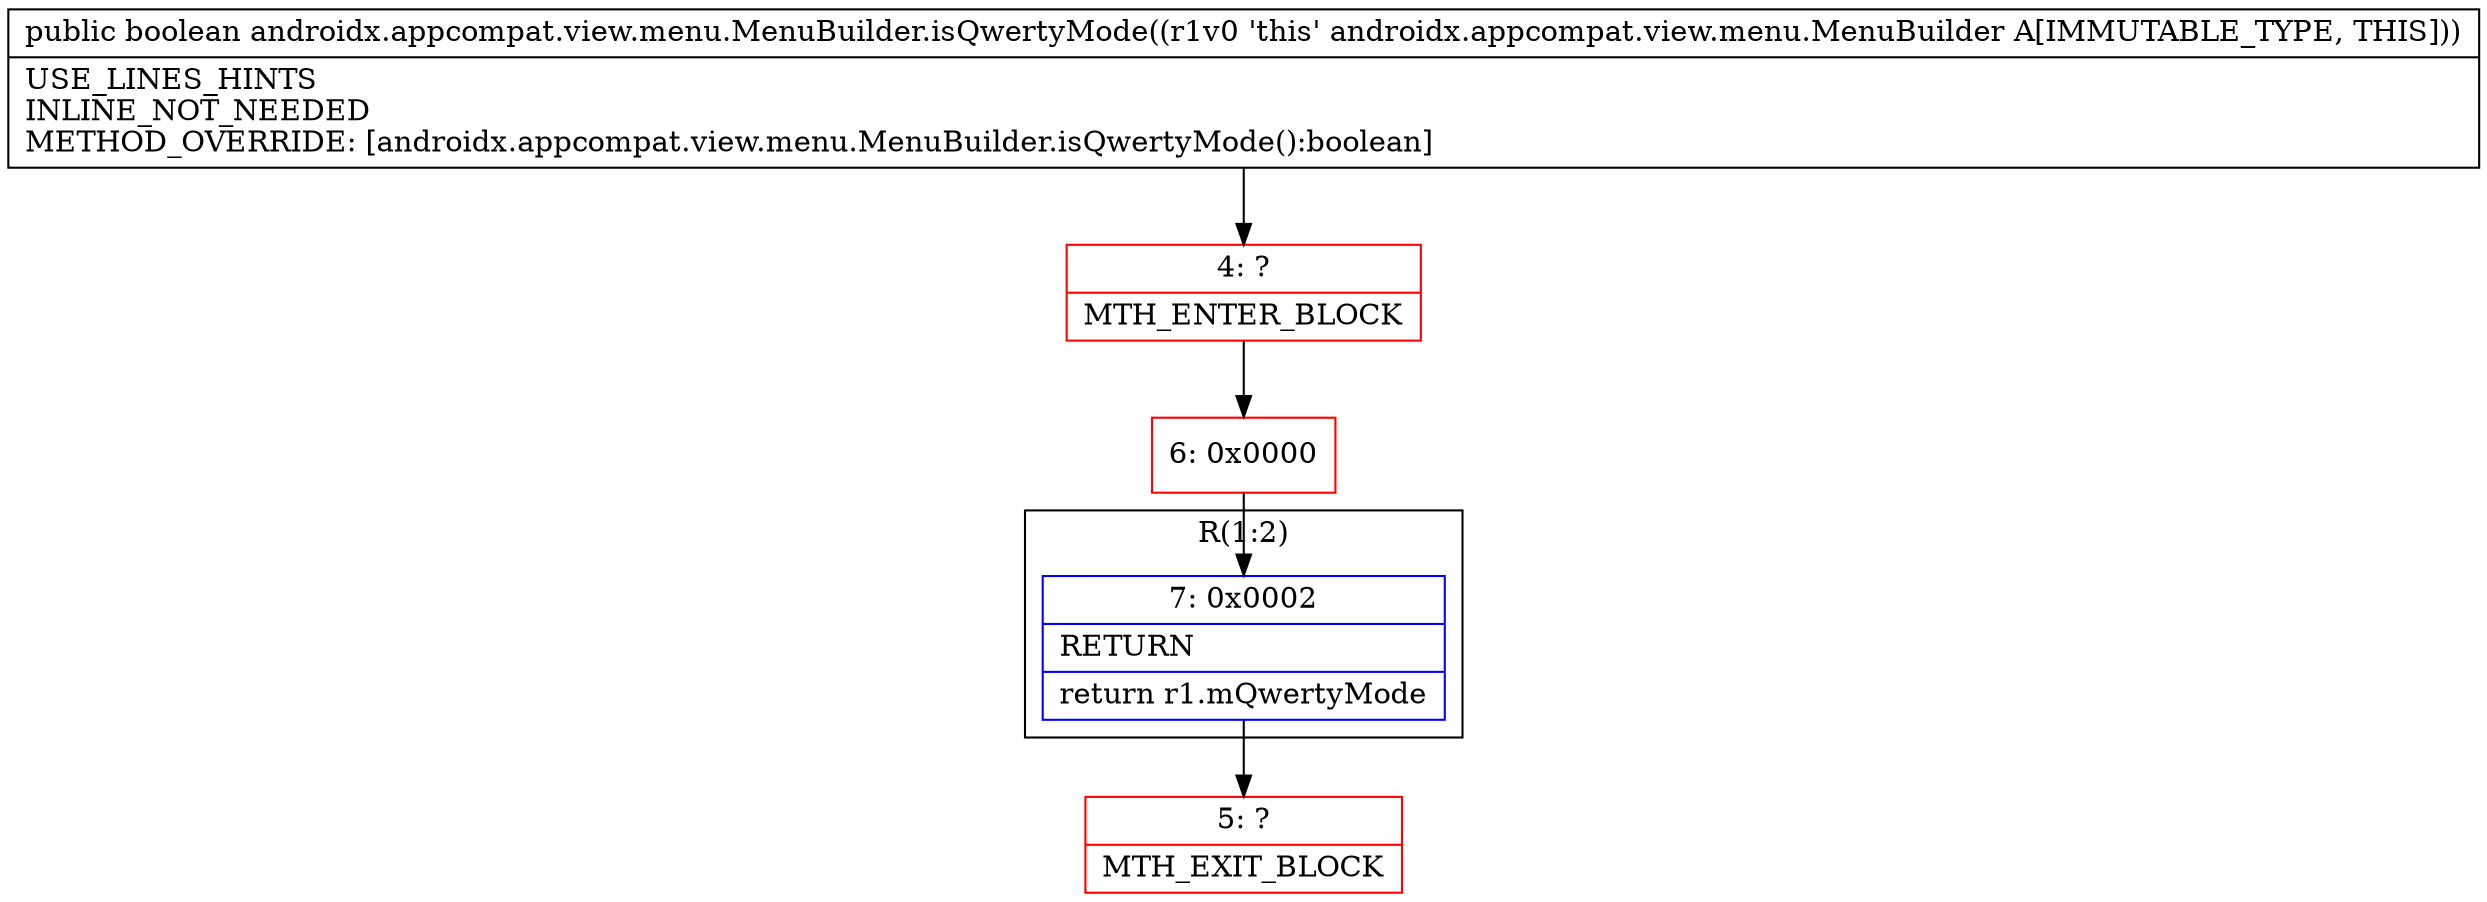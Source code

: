 digraph "CFG forandroidx.appcompat.view.menu.MenuBuilder.isQwertyMode()Z" {
subgraph cluster_Region_1163132987 {
label = "R(1:2)";
node [shape=record,color=blue];
Node_7 [shape=record,label="{7\:\ 0x0002|RETURN\l|return r1.mQwertyMode\l}"];
}
Node_4 [shape=record,color=red,label="{4\:\ ?|MTH_ENTER_BLOCK\l}"];
Node_6 [shape=record,color=red,label="{6\:\ 0x0000}"];
Node_5 [shape=record,color=red,label="{5\:\ ?|MTH_EXIT_BLOCK\l}"];
MethodNode[shape=record,label="{public boolean androidx.appcompat.view.menu.MenuBuilder.isQwertyMode((r1v0 'this' androidx.appcompat.view.menu.MenuBuilder A[IMMUTABLE_TYPE, THIS]))  | USE_LINES_HINTS\lINLINE_NOT_NEEDED\lMETHOD_OVERRIDE: [androidx.appcompat.view.menu.MenuBuilder.isQwertyMode():boolean]\l}"];
MethodNode -> Node_4;Node_7 -> Node_5;
Node_4 -> Node_6;
Node_6 -> Node_7;
}


